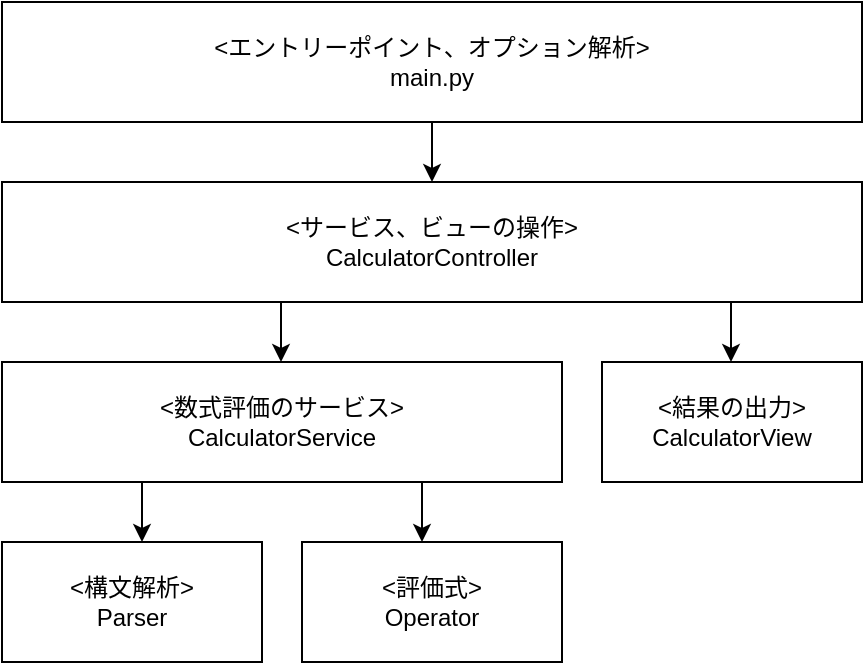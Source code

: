 <mxfile>
    <diagram id="QeKiWPrgbuNR8aZYMhfa" name="ページ1">
        <mxGraphModel dx="950" dy="383" grid="1" gridSize="10" guides="1" tooltips="1" connect="1" arrows="1" fold="1" page="1" pageScale="1" pageWidth="827" pageHeight="1169" math="0" shadow="0">
            <root>
                <mxCell id="0"/>
                <mxCell id="1" parent="0"/>
                <mxCell id="2" value="&amp;lt;エントリーポイント、オプション解析&amp;gt;&lt;br&gt;main.py" style="rounded=0;whiteSpace=wrap;html=1;" parent="1" vertex="1">
                    <mxGeometry x="280" y="130" width="430" height="60" as="geometry"/>
                </mxCell>
                <mxCell id="3" value="&amp;lt;サービス、ビューの操作&amp;gt;&lt;br&gt;CalculatorController" style="rounded=0;whiteSpace=wrap;html=1;" parent="1" vertex="1">
                    <mxGeometry x="280" y="220" width="430" height="60" as="geometry"/>
                </mxCell>
                <mxCell id="4" value="&amp;lt;数式評価のサービス&amp;gt;&lt;br&gt;CalculatorService" style="rounded=0;whiteSpace=wrap;html=1;" parent="1" vertex="1">
                    <mxGeometry x="280" y="310" width="280" height="60" as="geometry"/>
                </mxCell>
                <mxCell id="5" value="&amp;lt;構文解析&amp;gt;&lt;br&gt;Parser" style="rounded=0;whiteSpace=wrap;html=1;" parent="1" vertex="1">
                    <mxGeometry x="280" y="400" width="130" height="60" as="geometry"/>
                </mxCell>
                <mxCell id="6" value="&amp;lt;評価式&amp;gt;&lt;br&gt;Operator" style="rounded=0;whiteSpace=wrap;html=1;" parent="1" vertex="1">
                    <mxGeometry x="430" y="400" width="130" height="60" as="geometry"/>
                </mxCell>
                <mxCell id="7" value="" style="endArrow=classic;html=1;exitX=0.5;exitY=1;exitDx=0;exitDy=0;entryX=0.5;entryY=0;entryDx=0;entryDy=0;" parent="1" source="2" target="3" edge="1">
                    <mxGeometry width="50" height="50" relative="1" as="geometry">
                        <mxPoint x="500" y="340" as="sourcePoint"/>
                        <mxPoint x="550" y="290" as="targetPoint"/>
                    </mxGeometry>
                </mxCell>
                <mxCell id="8" value="" style="endArrow=classic;html=1;exitX=0.5;exitY=1;exitDx=0;exitDy=0;entryX=0.5;entryY=0;entryDx=0;entryDy=0;" parent="1" edge="1">
                    <mxGeometry width="50" height="50" relative="1" as="geometry">
                        <mxPoint x="419.5" y="280" as="sourcePoint"/>
                        <mxPoint x="419.5" y="310" as="targetPoint"/>
                    </mxGeometry>
                </mxCell>
                <mxCell id="9" value="" style="endArrow=classic;html=1;exitX=0.5;exitY=1;exitDx=0;exitDy=0;entryX=0.5;entryY=0;entryDx=0;entryDy=0;" parent="1" edge="1">
                    <mxGeometry width="50" height="50" relative="1" as="geometry">
                        <mxPoint x="490" y="370" as="sourcePoint"/>
                        <mxPoint x="490" y="400" as="targetPoint"/>
                    </mxGeometry>
                </mxCell>
                <mxCell id="10" value="" style="endArrow=classic;html=1;exitX=0.5;exitY=1;exitDx=0;exitDy=0;entryX=0.5;entryY=0;entryDx=0;entryDy=0;" parent="1" edge="1">
                    <mxGeometry width="50" height="50" relative="1" as="geometry">
                        <mxPoint x="350" y="370" as="sourcePoint"/>
                        <mxPoint x="350" y="400" as="targetPoint"/>
                    </mxGeometry>
                </mxCell>
                <mxCell id="11" value="&amp;lt;結果の出力&amp;gt;&lt;br&gt;CalculatorView" style="rounded=0;whiteSpace=wrap;html=1;" vertex="1" parent="1">
                    <mxGeometry x="580" y="310" width="130" height="60" as="geometry"/>
                </mxCell>
                <mxCell id="12" value="" style="endArrow=classic;html=1;exitX=0.5;exitY=1;exitDx=0;exitDy=0;entryX=0.5;entryY=0;entryDx=0;entryDy=0;" edge="1" parent="1">
                    <mxGeometry width="50" height="50" relative="1" as="geometry">
                        <mxPoint x="644.5" y="280" as="sourcePoint"/>
                        <mxPoint x="644.5" y="310" as="targetPoint"/>
                    </mxGeometry>
                </mxCell>
            </root>
        </mxGraphModel>
    </diagram>
</mxfile>
